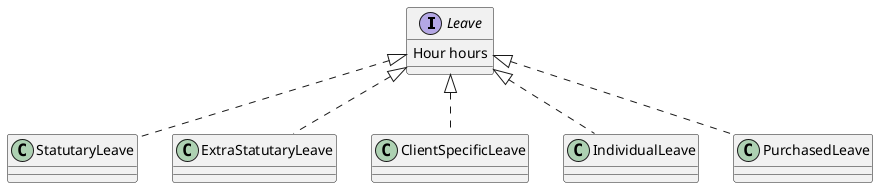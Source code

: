 @startuml

interface Leave {
    Hour hours
}

Leave <|.. StatutaryLeave
Leave <|.. ExtraStatutaryLeave
Leave <|.. ClientSpecificLeave
Leave <|.. IndividualLeave
Leave <|.. PurchasedLeave

@enduml